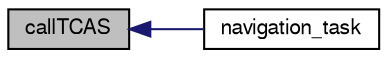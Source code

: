 digraph "callTCAS"
{
  edge [fontname="FreeSans",fontsize="10",labelfontname="FreeSans",labelfontsize="10"];
  node [fontname="FreeSans",fontsize="10",shape=record];
  rankdir="LR";
  Node1 [label="callTCAS",height=0.2,width=0.4,color="black", fillcolor="grey75", style="filled", fontcolor="black"];
  Node1 -> Node2 [dir="back",color="midnightblue",fontsize="10",style="solid",fontname="FreeSans"];
  Node2 [label="navigation_task",height=0.2,width=0.4,color="black", fillcolor="white", style="filled",URL="$fixedwing_2autopilot__static_8h.html#a79f823520ea0823e20084686978281e6",tooltip="Control loops FIXME should be somewhere else. "];
}
